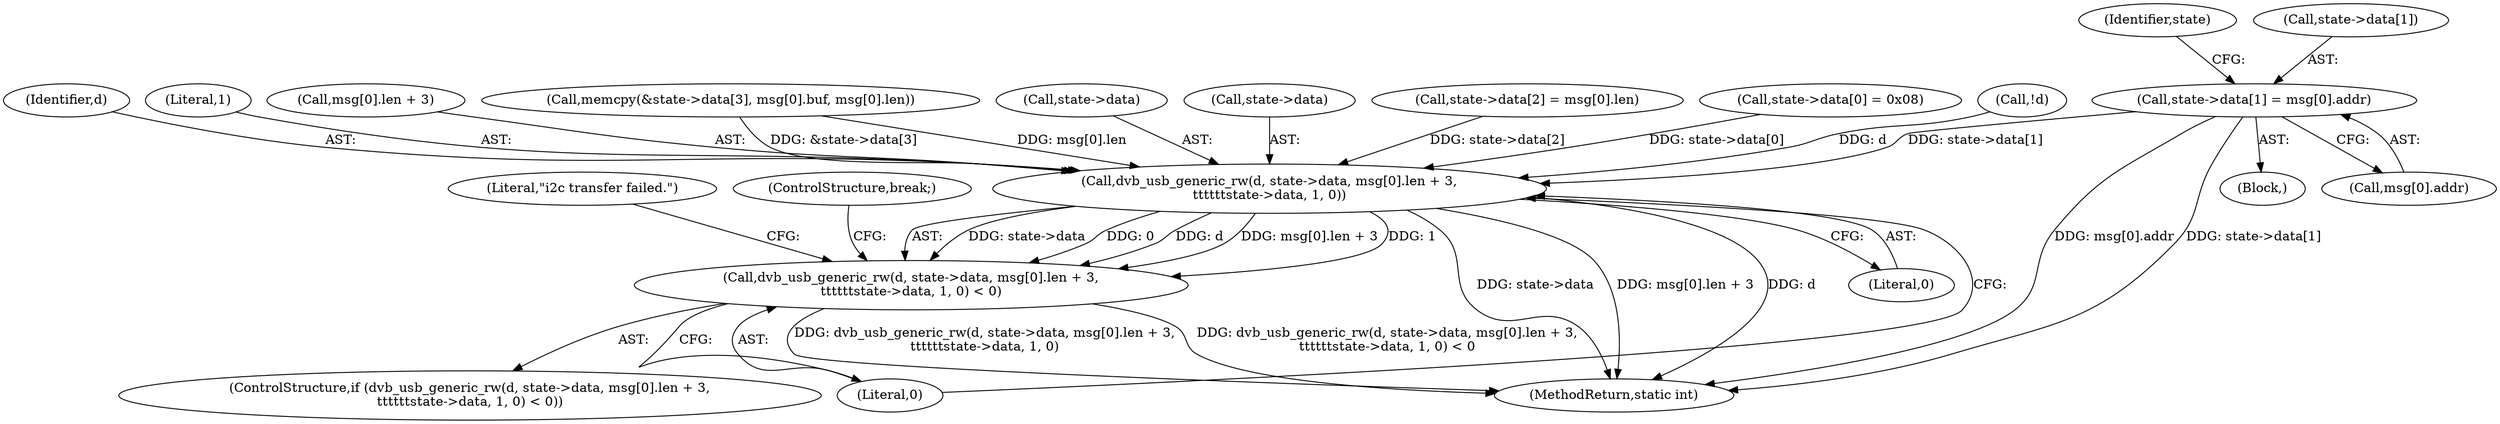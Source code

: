 digraph "0_linux_606142af57dad981b78707234cfbd15f9f7b7125_1@array" {
"1000269" [label="(Call,state->data[1] = msg[0].addr)"];
"1000310" [label="(Call,dvb_usb_generic_rw(d, state->data, msg[0].len + 3,\n\t\t\t\t\t\tstate->data, 1, 0))"];
"1000309" [label="(Call,dvb_usb_generic_rw(d, state->data, msg[0].len + 3,\n\t\t\t\t\t\tstate->data, 1, 0) < 0)"];
"1000329" [label="(Literal,\"i2c transfer failed.\")"];
"1000330" [label="(ControlStructure,break;)"];
"1000310" [label="(Call,dvb_usb_generic_rw(d, state->data, msg[0].len + 3,\n\t\t\t\t\t\tstate->data, 1, 0))"];
"1000309" [label="(Call,dvb_usb_generic_rw(d, state->data, msg[0].len + 3,\n\t\t\t\t\t\tstate->data, 1, 0) < 0)"];
"1000311" [label="(Identifier,d)"];
"1000325" [label="(Literal,1)"];
"1000315" [label="(Call,msg[0].len + 3)"];
"1000451" [label="(MethodReturn,static int)"];
"1000291" [label="(Call,memcpy(&state->data[3], msg[0].buf, msg[0].len))"];
"1000322" [label="(Call,state->data)"];
"1000283" [label="(Identifier,state)"];
"1000312" [label="(Call,state->data)"];
"1000308" [label="(ControlStructure,if (dvb_usb_generic_rw(d, state->data, msg[0].len + 3,\n\t\t\t\t\t\tstate->data, 1, 0) < 0))"];
"1000280" [label="(Call,state->data[2] = msg[0].len)"];
"1000262" [label="(Call,state->data[0] = 0x08)"];
"1000327" [label="(Literal,0)"];
"1000270" [label="(Call,state->data[1])"];
"1000162" [label="(Block,)"];
"1000114" [label="(Call,!d)"];
"1000269" [label="(Call,state->data[1] = msg[0].addr)"];
"1000275" [label="(Call,msg[0].addr)"];
"1000326" [label="(Literal,0)"];
"1000269" -> "1000162"  [label="AST: "];
"1000269" -> "1000275"  [label="CFG: "];
"1000270" -> "1000269"  [label="AST: "];
"1000275" -> "1000269"  [label="AST: "];
"1000283" -> "1000269"  [label="CFG: "];
"1000269" -> "1000451"  [label="DDG: msg[0].addr"];
"1000269" -> "1000451"  [label="DDG: state->data[1]"];
"1000269" -> "1000310"  [label="DDG: state->data[1]"];
"1000310" -> "1000309"  [label="AST: "];
"1000310" -> "1000326"  [label="CFG: "];
"1000311" -> "1000310"  [label="AST: "];
"1000312" -> "1000310"  [label="AST: "];
"1000315" -> "1000310"  [label="AST: "];
"1000322" -> "1000310"  [label="AST: "];
"1000325" -> "1000310"  [label="AST: "];
"1000326" -> "1000310"  [label="AST: "];
"1000327" -> "1000310"  [label="CFG: "];
"1000310" -> "1000451"  [label="DDG: state->data"];
"1000310" -> "1000451"  [label="DDG: msg[0].len + 3"];
"1000310" -> "1000451"  [label="DDG: d"];
"1000310" -> "1000309"  [label="DDG: state->data"];
"1000310" -> "1000309"  [label="DDG: 0"];
"1000310" -> "1000309"  [label="DDG: d"];
"1000310" -> "1000309"  [label="DDG: msg[0].len + 3"];
"1000310" -> "1000309"  [label="DDG: 1"];
"1000114" -> "1000310"  [label="DDG: d"];
"1000291" -> "1000310"  [label="DDG: &state->data[3]"];
"1000291" -> "1000310"  [label="DDG: msg[0].len"];
"1000262" -> "1000310"  [label="DDG: state->data[0]"];
"1000280" -> "1000310"  [label="DDG: state->data[2]"];
"1000309" -> "1000308"  [label="AST: "];
"1000309" -> "1000327"  [label="CFG: "];
"1000327" -> "1000309"  [label="AST: "];
"1000329" -> "1000309"  [label="CFG: "];
"1000330" -> "1000309"  [label="CFG: "];
"1000309" -> "1000451"  [label="DDG: dvb_usb_generic_rw(d, state->data, msg[0].len + 3,\n\t\t\t\t\t\tstate->data, 1, 0)"];
"1000309" -> "1000451"  [label="DDG: dvb_usb_generic_rw(d, state->data, msg[0].len + 3,\n\t\t\t\t\t\tstate->data, 1, 0) < 0"];
}

